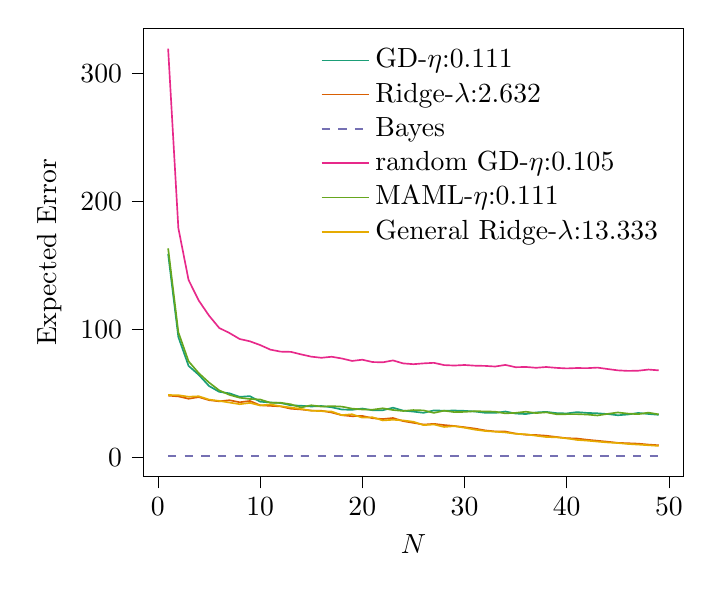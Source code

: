 % This file was created with tikzplotlib v0.10.1.
\begin{tikzpicture}

\definecolor{chocolate217952}{RGB}{217,95,2}
\definecolor{darkcyan27158119}{RGB}{27,158,119}
\definecolor{darkgray176}{RGB}{176,176,176}
\definecolor{deeppink23141138}{RGB}{231,41,138}
\definecolor{lightslategray117112179}{RGB}{117,112,179}
\definecolor{olivedrab10216630}{RGB}{102,166,30}
\definecolor{orange2301712}{RGB}{230,171,2}

\begin{axis}[
legend cell align={left},
legend style={fill opacity=0.8, draw opacity=1, text opacity=1, draw=none},
tick align=outside,
tick pos=left,
x grid style={darkgray176},
xlabel={\(\displaystyle N\)},
xmin=-1.4, xmax=51.4,
xtick style={color=black},
y grid style={darkgray176},
ylabel={Expected Error},
ymin=-14.926, ymax=335.43,
ytick style={color=black}
]
\addplot [semithick, darkcyan27158119]
table {%
1 159.03
2 94.095
3 71.561
4 64.515
5 55.849
6 51.282
7 50.106
8 47.362
9 47.904
10 43.569
11 42.945
12 42.551
13 40.751
14 40.418
15 39.808
16 40.199
17 39.197
18 37.458
19 37.205
20 38.233
21 36.853
22 36.898
23 38.888
24 36.607
25 35.821
26 34.875
27 36.755
28 36.533
29 36.676
30 36.418
31 35.901
32 34.921
33 34.804
34 35.888
35 34.307
36 33.924
37 35.201
38 35.603
39 34.649
40 34.403
41 35.419
42 34.802
43 34.502
44 33.926
45 32.97
46 33.584
47 34.785
48 33.959
49 33.321
};
\addlegendentry{GD-$\eta$:0.111}
\addplot [semithick, chocolate217952]
table {%
1 48.318
2 47.718
3 45.883
4 47.17
5 44.782
6 43.856
7 44.735
8 43.115
9 44.152
10 40.762
11 40.326
12 39.895
13 38.091
14 37.517
15 36.634
16 36.47
17 35.12
18 33.012
19 32.215
20 32.437
21 30.68
22 30.001
23 30.827
24 28.402
25 27.036
26 25.699
27 26.243
28 25.319
29 24.585
30 23.637
31 22.592
32 21.158
33 20.3
34 20.226
35 18.643
36 17.757
37 17.536
38 16.978
39 15.985
40 15.051
41 14.77
42 13.833
43 13.056
44 12.274
45 11.403
46 11.095
47 10.768
48 10.046
49 9.517
};
\addlegendentry{Ridge-$\lambda$:2.632}
\addplot [semithick, lightslategray117112179, dashed]
table {%
1 1.0
2 1.0
3 1.0
4 1.0
5 1.0
6 1.0
7 1.0
8 1.0
9 1.0
10 1.0
11 1.0
12 1.0
13 1.0
14 1.0
15 1.0
16 1.0
17 1.0
18 1.0
19 1.0
20 1.0
21 1.0
22 1.0
23 1.0
24 1.0
25 1.0
26 1.0
27 1.0
28 1.0
29 1.0
30 1.0
31 1.0
32 1.0
33 1.0
34 1.0
35 1.0
36 1.0
37 1.0
38 1.0
39 1.0
40 1.0
41 1.0
42 1.0
43 1.0
44 1.0
45 1.0
46 1.0
47 1.0
48 1.0
49 1.0
};
\addlegendentry{Bayes}
\addplot [semithick, deeppink23141138]
table {%
1 319.505
2 179.278
3 138.688
4 122.579
5 110.85
6 101.197
7 97.242
8 92.56
9 90.765
10 87.85
11 84.264
12 82.682
13 82.516
14 80.569
15 78.768
16 77.881
17 78.693
18 77.328
19 75.424
20 76.376
21 74.559
22 74.332
23 75.824
24 73.492
25 72.882
26 73.521
27 73.942
28 72.183
29 71.826
30 72.249
31 71.725
32 71.544
33 71.062
34 72.306
35 70.52
36 70.715
37 70.074
38 70.683
39 69.995
40 69.582
41 69.883
42 69.776
43 70.206
44 69.107
45 68.058
46 67.636
47 67.792
48 68.688
49 68.063
};
\addlegendentry{random GD-$\eta$:0.105}
\addplot [semithick, olivedrab10216630]
table {%
1 163.423
2 97.857
3 75.141
4 65.82
5 58.573
6 52.423
7 48.916
8 46.683
9 45.691
10 45.298
11 42.789
12 42.76
13 41.543
14 39.044
15 40.79
16 39.728
17 40.111
18 39.708
19 38.161
20 37.473
21 37.305
22 38.407
23 37.073
24 36.325
25 37.029
26 36.749
27 34.818
28 36.539
29 35.436
30 35.606
31 36.149
32 35.968
33 35.772
34 34.457
35 34.848
36 35.737
37 34.665
38 35.262
39 33.772
40 33.822
41 33.843
42 33.531
43 32.808
44 34.048
45 35.149
46 34.269
47 33.832
48 35.018
49 33.689
};
\addlegendentry{MAML-$\eta$:0.111}
\addplot [semithick, orange2301712]
table {%
1 48.781
2 48.659
3 47.439
4 47.82
5 45.239
6 44.174
7 42.918
8 41.592
9 42.641
10 40.648
11 41.408
12 40.044
13 39.018
14 37.938
15 36.536
16 36.179
17 35.894
18 33.077
19 33.762
20 31.093
21 31.403
22 28.923
23 29.453
24 28.927
25 27.904
26 25.248
27 25.759
28 23.823
29 24.453
30 23.229
31 21.739
32 20.676
33 20.141
34 19.549
35 18.507
36 18.097
37 16.969
38 15.958
39 15.724
40 14.908
41 13.686
42 13.123
43 12.397
44 11.738
45 11.266
46 10.527
47 10.052
48 9.534
49 9.006
};
\addlegendentry{General Ridge-$\lambda$:13.333}
\end{axis}

\end{tikzpicture}
